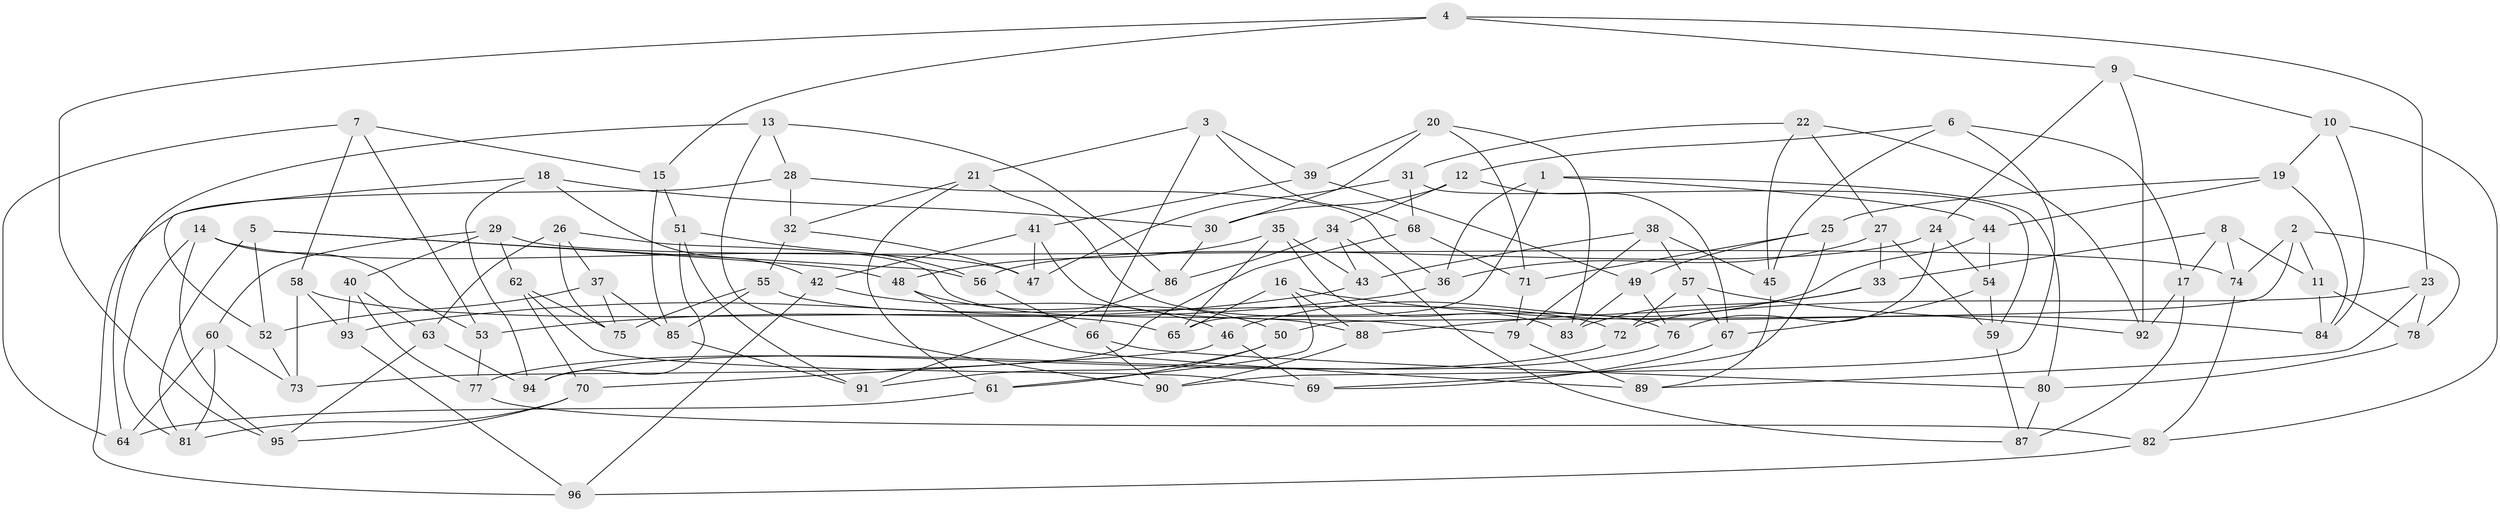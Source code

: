 // coarse degree distribution, {8: 0.05263157894736842, 5: 0.017543859649122806, 6: 0.2982456140350877, 4: 0.47368421052631576, 7: 0.03508771929824561, 11: 0.03508771929824561, 9: 0.017543859649122806, 3: 0.07017543859649122}
// Generated by graph-tools (version 1.1) at 2025/20/03/04/25 18:20:57]
// undirected, 96 vertices, 192 edges
graph export_dot {
graph [start="1"]
  node [color=gray90,style=filled];
  1;
  2;
  3;
  4;
  5;
  6;
  7;
  8;
  9;
  10;
  11;
  12;
  13;
  14;
  15;
  16;
  17;
  18;
  19;
  20;
  21;
  22;
  23;
  24;
  25;
  26;
  27;
  28;
  29;
  30;
  31;
  32;
  33;
  34;
  35;
  36;
  37;
  38;
  39;
  40;
  41;
  42;
  43;
  44;
  45;
  46;
  47;
  48;
  49;
  50;
  51;
  52;
  53;
  54;
  55;
  56;
  57;
  58;
  59;
  60;
  61;
  62;
  63;
  64;
  65;
  66;
  67;
  68;
  69;
  70;
  71;
  72;
  73;
  74;
  75;
  76;
  77;
  78;
  79;
  80;
  81;
  82;
  83;
  84;
  85;
  86;
  87;
  88;
  89;
  90;
  91;
  92;
  93;
  94;
  95;
  96;
  1 -- 80;
  1 -- 36;
  1 -- 44;
  1 -- 65;
  2 -- 74;
  2 -- 11;
  2 -- 50;
  2 -- 78;
  3 -- 39;
  3 -- 66;
  3 -- 21;
  3 -- 68;
  4 -- 23;
  4 -- 95;
  4 -- 15;
  4 -- 9;
  5 -- 52;
  5 -- 56;
  5 -- 48;
  5 -- 81;
  6 -- 90;
  6 -- 17;
  6 -- 12;
  6 -- 45;
  7 -- 15;
  7 -- 58;
  7 -- 53;
  7 -- 64;
  8 -- 17;
  8 -- 33;
  8 -- 11;
  8 -- 74;
  9 -- 10;
  9 -- 92;
  9 -- 24;
  10 -- 19;
  10 -- 84;
  10 -- 82;
  11 -- 78;
  11 -- 84;
  12 -- 34;
  12 -- 67;
  12 -- 30;
  13 -- 90;
  13 -- 28;
  13 -- 86;
  13 -- 64;
  14 -- 47;
  14 -- 53;
  14 -- 95;
  14 -- 81;
  15 -- 85;
  15 -- 51;
  16 -- 65;
  16 -- 88;
  16 -- 61;
  16 -- 84;
  17 -- 92;
  17 -- 87;
  18 -- 94;
  18 -- 30;
  18 -- 42;
  18 -- 52;
  19 -- 44;
  19 -- 84;
  19 -- 25;
  20 -- 39;
  20 -- 83;
  20 -- 71;
  20 -- 30;
  21 -- 76;
  21 -- 32;
  21 -- 61;
  22 -- 45;
  22 -- 31;
  22 -- 92;
  22 -- 27;
  23 -- 72;
  23 -- 78;
  23 -- 89;
  24 -- 76;
  24 -- 56;
  24 -- 54;
  25 -- 49;
  25 -- 69;
  25 -- 71;
  26 -- 88;
  26 -- 37;
  26 -- 75;
  26 -- 63;
  27 -- 33;
  27 -- 36;
  27 -- 59;
  28 -- 96;
  28 -- 36;
  28 -- 32;
  29 -- 62;
  29 -- 40;
  29 -- 74;
  29 -- 60;
  30 -- 86;
  31 -- 68;
  31 -- 59;
  31 -- 47;
  32 -- 55;
  32 -- 47;
  33 -- 83;
  33 -- 88;
  34 -- 87;
  34 -- 86;
  34 -- 43;
  35 -- 65;
  35 -- 83;
  35 -- 48;
  35 -- 43;
  36 -- 93;
  37 -- 52;
  37 -- 75;
  37 -- 85;
  38 -- 43;
  38 -- 79;
  38 -- 45;
  38 -- 57;
  39 -- 41;
  39 -- 49;
  40 -- 77;
  40 -- 93;
  40 -- 63;
  41 -- 47;
  41 -- 42;
  41 -- 79;
  42 -- 46;
  42 -- 96;
  43 -- 53;
  44 -- 46;
  44 -- 54;
  45 -- 89;
  46 -- 70;
  46 -- 69;
  48 -- 89;
  48 -- 50;
  49 -- 76;
  49 -- 83;
  50 -- 91;
  50 -- 61;
  51 -- 94;
  51 -- 91;
  51 -- 56;
  52 -- 73;
  53 -- 77;
  54 -- 67;
  54 -- 59;
  55 -- 75;
  55 -- 72;
  55 -- 85;
  56 -- 66;
  57 -- 92;
  57 -- 72;
  57 -- 67;
  58 -- 73;
  58 -- 93;
  58 -- 65;
  59 -- 87;
  60 -- 81;
  60 -- 64;
  60 -- 73;
  61 -- 64;
  62 -- 75;
  62 -- 69;
  62 -- 70;
  63 -- 94;
  63 -- 95;
  66 -- 90;
  66 -- 80;
  67 -- 69;
  68 -- 71;
  68 -- 73;
  70 -- 81;
  70 -- 95;
  71 -- 79;
  72 -- 77;
  74 -- 82;
  76 -- 94;
  77 -- 82;
  78 -- 80;
  79 -- 89;
  80 -- 87;
  82 -- 96;
  85 -- 91;
  86 -- 91;
  88 -- 90;
  93 -- 96;
}
